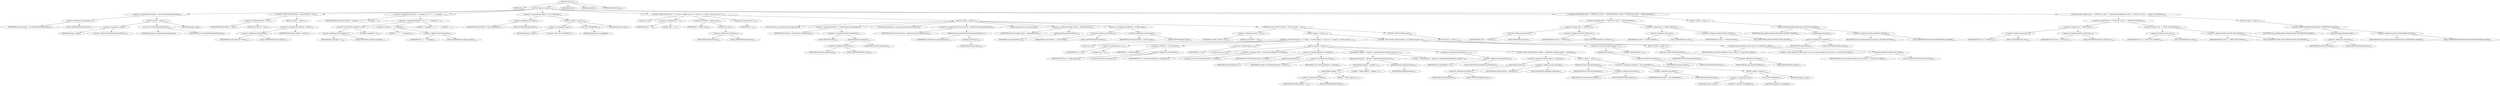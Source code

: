digraph "execute" {  
"166" [label = <(METHOD,execute)<SUB>123</SUB>> ]
"6" [label = <(PARAM,this)<SUB>123</SUB>> ]
"167" [label = <(BLOCK,&lt;empty&gt;,&lt;empty&gt;)<SUB>123</SUB>> ]
"168" [label = <(&lt;operator&gt;.assignment,this.handler = new FStatP4OutputHandler(this))<SUB>124</SUB>> ]
"169" [label = <(&lt;operator&gt;.fieldAccess,this.handler)<SUB>124</SUB>> ]
"170" [label = <(IDENTIFIER,this,this.handler = new FStatP4OutputHandler(this))<SUB>124</SUB>> ]
"171" [label = <(FIELD_IDENTIFIER,handler,handler)<SUB>124</SUB>> ]
"172" [label = <(BLOCK,&lt;empty&gt;,&lt;empty&gt;)<SUB>124</SUB>> ]
"173" [label = <(&lt;operator&gt;.assignment,&lt;empty&gt;)> ]
"174" [label = <(IDENTIFIER,$obj3,&lt;empty&gt;)> ]
"175" [label = <(&lt;operator&gt;.alloc,new FStatP4OutputHandler(this))<SUB>124</SUB>> ]
"176" [label = <(&lt;init&gt;,new FStatP4OutputHandler(this))<SUB>124</SUB>> ]
"177" [label = <(IDENTIFIER,$obj3,new FStatP4OutputHandler(this))> ]
"5" [label = <(IDENTIFIER,this,new FStatP4OutputHandler(this))<SUB>124</SUB>> ]
"178" [label = <(IDENTIFIER,$obj3,&lt;empty&gt;)> ]
"179" [label = <(CONTROL_STRUCTURE,if (P4View != null),if (P4View != null))<SUB>125</SUB>> ]
"180" [label = <(&lt;operator&gt;.notEquals,P4View != null)<SUB>125</SUB>> ]
"181" [label = <(IDENTIFIER,P4View,P4View != null)<SUB>125</SUB>> ]
"182" [label = <(LITERAL,null,P4View != null)<SUB>125</SUB>> ]
"183" [label = <(BLOCK,&lt;empty&gt;,&lt;empty&gt;)<SUB>125</SUB>> ]
"184" [label = <(&lt;operator&gt;.assignment,this.addCmd = P4View)<SUB>126</SUB>> ]
"185" [label = <(&lt;operator&gt;.fieldAccess,this.addCmd)<SUB>126</SUB>> ]
"186" [label = <(IDENTIFIER,this,this.addCmd = P4View)<SUB>126</SUB>> ]
"187" [label = <(FIELD_IDENTIFIER,addCmd,addCmd)<SUB>126</SUB>> ]
"188" [label = <(IDENTIFIER,P4View,this.addCmd = P4View)<SUB>126</SUB>> ]
"189" [label = <(&lt;operator&gt;.assignment,P4CmdOpts = (changelist &gt; 0) ? (&quot;-c &quot; + changelist) : &quot;&quot;)<SUB>128</SUB>> ]
"190" [label = <(IDENTIFIER,P4CmdOpts,P4CmdOpts = (changelist &gt; 0) ? (&quot;-c &quot; + changelist) : &quot;&quot;)<SUB>128</SUB>> ]
"191" [label = <(&lt;operator&gt;.conditional,(changelist &gt; 0) ? (&quot;-c &quot; + changelist) : &quot;&quot;)<SUB>128</SUB>> ]
"192" [label = <(&lt;operator&gt;.greaterThan,changelist &gt; 0)<SUB>128</SUB>> ]
"193" [label = <(&lt;operator&gt;.fieldAccess,this.changelist)<SUB>128</SUB>> ]
"194" [label = <(IDENTIFIER,this,changelist &gt; 0)<SUB>128</SUB>> ]
"195" [label = <(FIELD_IDENTIFIER,changelist,changelist)<SUB>128</SUB>> ]
"196" [label = <(LITERAL,0,changelist &gt; 0)<SUB>128</SUB>> ]
"197" [label = <(&lt;operator&gt;.addition,&quot;-c &quot; + changelist)<SUB>128</SUB>> ]
"198" [label = <(LITERAL,&quot;-c &quot;,&quot;-c &quot; + changelist)<SUB>128</SUB>> ]
"199" [label = <(&lt;operator&gt;.fieldAccess,this.changelist)<SUB>128</SUB>> ]
"200" [label = <(IDENTIFIER,this,&quot;-c &quot; + changelist)<SUB>128</SUB>> ]
"201" [label = <(FIELD_IDENTIFIER,changelist,changelist)<SUB>128</SUB>> ]
"202" [label = <(LITERAL,&quot;&quot;,(changelist &gt; 0) ? (&quot;-c &quot; + changelist) : &quot;&quot;)<SUB>128</SUB>> ]
"203" [label = <(&lt;operator&gt;.assignment,this.filelist = new StringBuffer())<SUB>130</SUB>> ]
"204" [label = <(&lt;operator&gt;.fieldAccess,this.filelist)<SUB>130</SUB>> ]
"205" [label = <(IDENTIFIER,this,this.filelist = new StringBuffer())<SUB>130</SUB>> ]
"206" [label = <(FIELD_IDENTIFIER,filelist,filelist)<SUB>130</SUB>> ]
"207" [label = <(BLOCK,&lt;empty&gt;,&lt;empty&gt;)<SUB>130</SUB>> ]
"208" [label = <(&lt;operator&gt;.assignment,&lt;empty&gt;)> ]
"209" [label = <(IDENTIFIER,$obj4,&lt;empty&gt;)> ]
"210" [label = <(&lt;operator&gt;.alloc,new StringBuffer())<SUB>130</SUB>> ]
"211" [label = <(&lt;init&gt;,new StringBuffer())<SUB>130</SUB>> ]
"212" [label = <(IDENTIFIER,$obj4,new StringBuffer())> ]
"213" [label = <(IDENTIFIER,$obj4,&lt;empty&gt;)> ]
"214" [label = <(CONTROL_STRUCTURE,for (int i = 0; Some(i &lt; filesets.size()); i++),for (int i = 0; Some(i &lt; filesets.size()); i++))<SUB>132</SUB>> ]
"215" [label = <(LOCAL,int i: int)> ]
"216" [label = <(&lt;operator&gt;.assignment,int i = 0)<SUB>132</SUB>> ]
"217" [label = <(IDENTIFIER,i,int i = 0)<SUB>132</SUB>> ]
"218" [label = <(LITERAL,0,int i = 0)<SUB>132</SUB>> ]
"219" [label = <(&lt;operator&gt;.lessThan,i &lt; filesets.size())<SUB>132</SUB>> ]
"220" [label = <(IDENTIFIER,i,i &lt; filesets.size())<SUB>132</SUB>> ]
"221" [label = <(size,filesets.size())<SUB>132</SUB>> ]
"222" [label = <(&lt;operator&gt;.fieldAccess,this.filesets)<SUB>132</SUB>> ]
"223" [label = <(IDENTIFIER,this,filesets.size())<SUB>132</SUB>> ]
"224" [label = <(FIELD_IDENTIFIER,filesets,filesets)<SUB>132</SUB>> ]
"225" [label = <(&lt;operator&gt;.postIncrement,i++)<SUB>132</SUB>> ]
"226" [label = <(IDENTIFIER,i,i++)<SUB>132</SUB>> ]
"227" [label = <(BLOCK,&lt;empty&gt;,&lt;empty&gt;)<SUB>132</SUB>> ]
"228" [label = <(LOCAL,FileSet fs: org.apache.tools.ant.types.FileSet)> ]
"229" [label = <(&lt;operator&gt;.assignment,FileSet fs = (FileSet) filesets.elementAt(i))<SUB>133</SUB>> ]
"230" [label = <(IDENTIFIER,fs,FileSet fs = (FileSet) filesets.elementAt(i))<SUB>133</SUB>> ]
"231" [label = <(&lt;operator&gt;.cast,(FileSet) filesets.elementAt(i))<SUB>133</SUB>> ]
"232" [label = <(TYPE_REF,FileSet,FileSet)<SUB>133</SUB>> ]
"233" [label = <(elementAt,filesets.elementAt(i))<SUB>133</SUB>> ]
"234" [label = <(&lt;operator&gt;.fieldAccess,this.filesets)<SUB>133</SUB>> ]
"235" [label = <(IDENTIFIER,this,filesets.elementAt(i))<SUB>133</SUB>> ]
"236" [label = <(FIELD_IDENTIFIER,filesets,filesets)<SUB>133</SUB>> ]
"237" [label = <(IDENTIFIER,i,filesets.elementAt(i))<SUB>133</SUB>> ]
"238" [label = <(LOCAL,DirectoryScanner ds: org.apache.tools.ant.DirectoryScanner)> ]
"239" [label = <(&lt;operator&gt;.assignment,DirectoryScanner ds = getDirectoryScanner(getProject()))<SUB>134</SUB>> ]
"240" [label = <(IDENTIFIER,ds,DirectoryScanner ds = getDirectoryScanner(getProject()))<SUB>134</SUB>> ]
"241" [label = <(getDirectoryScanner,getDirectoryScanner(getProject()))<SUB>134</SUB>> ]
"242" [label = <(IDENTIFIER,fs,getDirectoryScanner(getProject()))<SUB>134</SUB>> ]
"243" [label = <(getProject,getProject())<SUB>134</SUB>> ]
"7" [label = <(IDENTIFIER,this,getProject())<SUB>134</SUB>> ]
"244" [label = <(LOCAL,String[] srcFiles: java.lang.String[])> ]
"245" [label = <(&lt;operator&gt;.assignment,String[] srcFiles = getIncludedFiles())<SUB>136</SUB>> ]
"246" [label = <(IDENTIFIER,srcFiles,String[] srcFiles = getIncludedFiles())<SUB>136</SUB>> ]
"247" [label = <(getIncludedFiles,getIncludedFiles())<SUB>136</SUB>> ]
"248" [label = <(IDENTIFIER,ds,getIncludedFiles())<SUB>136</SUB>> ]
"249" [label = <(&lt;operator&gt;.assignment,this.fileNum = srcFiles.length)<SUB>137</SUB>> ]
"250" [label = <(&lt;operator&gt;.fieldAccess,this.fileNum)<SUB>137</SUB>> ]
"251" [label = <(IDENTIFIER,this,this.fileNum = srcFiles.length)<SUB>137</SUB>> ]
"252" [label = <(FIELD_IDENTIFIER,fileNum,fileNum)<SUB>137</SUB>> ]
"253" [label = <(&lt;operator&gt;.fieldAccess,srcFiles.length)<SUB>137</SUB>> ]
"254" [label = <(IDENTIFIER,srcFiles,this.fileNum = srcFiles.length)<SUB>137</SUB>> ]
"255" [label = <(FIELD_IDENTIFIER,length,length)<SUB>137</SUB>> ]
"256" [label = <(CONTROL_STRUCTURE,if (srcFiles != null),if (srcFiles != null))<SUB>139</SUB>> ]
"257" [label = <(&lt;operator&gt;.notEquals,srcFiles != null)<SUB>139</SUB>> ]
"258" [label = <(IDENTIFIER,srcFiles,srcFiles != null)<SUB>139</SUB>> ]
"259" [label = <(LITERAL,null,srcFiles != null)<SUB>139</SUB>> ]
"260" [label = <(BLOCK,&lt;empty&gt;,&lt;empty&gt;)<SUB>139</SUB>> ]
"261" [label = <(CONTROL_STRUCTURE,for (int j = 0; Some(j &lt; srcFiles.length); j++),for (int j = 0; Some(j &lt; srcFiles.length); j++))<SUB>140</SUB>> ]
"262" [label = <(LOCAL,int j: int)> ]
"263" [label = <(&lt;operator&gt;.assignment,int j = 0)<SUB>140</SUB>> ]
"264" [label = <(IDENTIFIER,j,int j = 0)<SUB>140</SUB>> ]
"265" [label = <(LITERAL,0,int j = 0)<SUB>140</SUB>> ]
"266" [label = <(&lt;operator&gt;.lessThan,j &lt; srcFiles.length)<SUB>140</SUB>> ]
"267" [label = <(IDENTIFIER,j,j &lt; srcFiles.length)<SUB>140</SUB>> ]
"268" [label = <(&lt;operator&gt;.fieldAccess,srcFiles.length)<SUB>140</SUB>> ]
"269" [label = <(IDENTIFIER,srcFiles,j &lt; srcFiles.length)<SUB>140</SUB>> ]
"270" [label = <(FIELD_IDENTIFIER,length,length)<SUB>140</SUB>> ]
"271" [label = <(&lt;operator&gt;.postIncrement,j++)<SUB>140</SUB>> ]
"272" [label = <(IDENTIFIER,j,j++)<SUB>140</SUB>> ]
"273" [label = <(BLOCK,&lt;empty&gt;,&lt;empty&gt;)<SUB>140</SUB>> ]
"9" [label = <(LOCAL,File f: java.io.File)> ]
"274" [label = <(&lt;operator&gt;.assignment,File f = new File(ds.getBasedir(), srcFiles[j]))<SUB>141</SUB>> ]
"275" [label = <(IDENTIFIER,f,File f = new File(ds.getBasedir(), srcFiles[j]))<SUB>141</SUB>> ]
"276" [label = <(&lt;operator&gt;.alloc,new File(ds.getBasedir(), srcFiles[j]))<SUB>141</SUB>> ]
"277" [label = <(&lt;init&gt;,new File(ds.getBasedir(), srcFiles[j]))<SUB>141</SUB>> ]
"8" [label = <(IDENTIFIER,f,new File(ds.getBasedir(), srcFiles[j]))<SUB>141</SUB>> ]
"278" [label = <(getBasedir,getBasedir())<SUB>141</SUB>> ]
"279" [label = <(IDENTIFIER,ds,getBasedir())<SUB>141</SUB>> ]
"280" [label = <(&lt;operator&gt;.indexAccess,srcFiles[j])<SUB>141</SUB>> ]
"281" [label = <(IDENTIFIER,srcFiles,new File(ds.getBasedir(), srcFiles[j]))<SUB>141</SUB>> ]
"282" [label = <(IDENTIFIER,j,new File(ds.getBasedir(), srcFiles[j]))<SUB>141</SUB>> ]
"283" [label = <(append,filelist.append(&quot; &quot;).append('&quot;').append(f.getAbsolutePath()).append('&quot;'))<SUB>142</SUB>> ]
"284" [label = <(append,filelist.append(&quot; &quot;).append('&quot;').append(f.getAbsolutePath()))<SUB>142</SUB>> ]
"285" [label = <(append,filelist.append(&quot; &quot;).append('&quot;'))<SUB>142</SUB>> ]
"286" [label = <(append,filelist.append(&quot; &quot;))<SUB>142</SUB>> ]
"287" [label = <(&lt;operator&gt;.fieldAccess,this.filelist)<SUB>142</SUB>> ]
"288" [label = <(IDENTIFIER,this,filelist.append(&quot; &quot;))<SUB>142</SUB>> ]
"289" [label = <(FIELD_IDENTIFIER,filelist,filelist)<SUB>142</SUB>> ]
"290" [label = <(LITERAL,&quot; &quot;,filelist.append(&quot; &quot;))<SUB>142</SUB>> ]
"291" [label = <(LITERAL,'&quot;',filelist.append(&quot; &quot;).append('&quot;'))<SUB>142</SUB>> ]
"292" [label = <(getAbsolutePath,f.getAbsolutePath())<SUB>142</SUB>> ]
"293" [label = <(IDENTIFIER,f,f.getAbsolutePath())<SUB>142</SUB>> ]
"294" [label = <(LITERAL,'&quot;',filelist.append(&quot; &quot;).append('&quot;').append(f.getAbsolutePath()).append('&quot;'))<SUB>142</SUB>> ]
"295" [label = <(&lt;operator&gt;.postIncrement,doneFileNum++)<SUB>143</SUB>> ]
"296" [label = <(&lt;operator&gt;.fieldAccess,this.doneFileNum)<SUB>143</SUB>> ]
"297" [label = <(IDENTIFIER,this,doneFileNum++)<SUB>143</SUB>> ]
"298" [label = <(FIELD_IDENTIFIER,doneFileNum,doneFileNum)<SUB>143</SUB>> ]
"299" [label = <(CONTROL_STRUCTURE,if (filelist.length() &gt; cmdLength),if (filelist.length() &gt; cmdLength))<SUB>144</SUB>> ]
"300" [label = <(&lt;operator&gt;.greaterThan,filelist.length() &gt; cmdLength)<SUB>144</SUB>> ]
"301" [label = <(length,filelist.length())<SUB>144</SUB>> ]
"302" [label = <(&lt;operator&gt;.fieldAccess,this.filelist)<SUB>144</SUB>> ]
"303" [label = <(IDENTIFIER,this,filelist.length())<SUB>144</SUB>> ]
"304" [label = <(FIELD_IDENTIFIER,filelist,filelist)<SUB>144</SUB>> ]
"305" [label = <(&lt;operator&gt;.fieldAccess,this.cmdLength)<SUB>144</SUB>> ]
"306" [label = <(IDENTIFIER,this,filelist.length() &gt; cmdLength)<SUB>144</SUB>> ]
"307" [label = <(FIELD_IDENTIFIER,cmdLength,cmdLength)<SUB>144</SUB>> ]
"308" [label = <(BLOCK,&lt;empty&gt;,&lt;empty&gt;)<SUB>144</SUB>> ]
"309" [label = <(execP4Fstat,this.execP4Fstat(filelist))<SUB>146</SUB>> ]
"10" [label = <(IDENTIFIER,this,this.execP4Fstat(filelist))<SUB>146</SUB>> ]
"310" [label = <(&lt;operator&gt;.fieldAccess,this.filelist)<SUB>146</SUB>> ]
"311" [label = <(IDENTIFIER,this,this.execP4Fstat(filelist))<SUB>146</SUB>> ]
"312" [label = <(FIELD_IDENTIFIER,filelist,filelist)<SUB>146</SUB>> ]
"313" [label = <(&lt;operator&gt;.assignment,this.filelist = new StringBuffer())<SUB>147</SUB>> ]
"314" [label = <(&lt;operator&gt;.fieldAccess,this.filelist)<SUB>147</SUB>> ]
"315" [label = <(IDENTIFIER,this,this.filelist = new StringBuffer())<SUB>147</SUB>> ]
"316" [label = <(FIELD_IDENTIFIER,filelist,filelist)<SUB>147</SUB>> ]
"317" [label = <(BLOCK,&lt;empty&gt;,&lt;empty&gt;)<SUB>147</SUB>> ]
"318" [label = <(&lt;operator&gt;.assignment,&lt;empty&gt;)> ]
"319" [label = <(IDENTIFIER,$obj6,&lt;empty&gt;)> ]
"320" [label = <(&lt;operator&gt;.alloc,new StringBuffer())<SUB>147</SUB>> ]
"321" [label = <(&lt;init&gt;,new StringBuffer())<SUB>147</SUB>> ]
"322" [label = <(IDENTIFIER,$obj6,new StringBuffer())> ]
"323" [label = <(IDENTIFIER,$obj6,&lt;empty&gt;)> ]
"324" [label = <(CONTROL_STRUCTURE,if (filelist.length() &gt; 0),if (filelist.length() &gt; 0))<SUB>150</SUB>> ]
"325" [label = <(&lt;operator&gt;.greaterThan,filelist.length() &gt; 0)<SUB>150</SUB>> ]
"326" [label = <(length,filelist.length())<SUB>150</SUB>> ]
"327" [label = <(&lt;operator&gt;.fieldAccess,this.filelist)<SUB>150</SUB>> ]
"328" [label = <(IDENTIFIER,this,filelist.length())<SUB>150</SUB>> ]
"329" [label = <(FIELD_IDENTIFIER,filelist,filelist)<SUB>150</SUB>> ]
"330" [label = <(LITERAL,0,filelist.length() &gt; 0)<SUB>150</SUB>> ]
"331" [label = <(BLOCK,&lt;empty&gt;,&lt;empty&gt;)<SUB>150</SUB>> ]
"332" [label = <(execP4Fstat,this.execP4Fstat(filelist))<SUB>151</SUB>> ]
"11" [label = <(IDENTIFIER,this,this.execP4Fstat(filelist))<SUB>151</SUB>> ]
"333" [label = <(&lt;operator&gt;.fieldAccess,this.filelist)<SUB>151</SUB>> ]
"334" [label = <(IDENTIFIER,this,this.execP4Fstat(filelist))<SUB>151</SUB>> ]
"335" [label = <(FIELD_IDENTIFIER,filelist,filelist)<SUB>151</SUB>> ]
"336" [label = <(CONTROL_STRUCTURE,else,else)<SUB>153</SUB>> ]
"337" [label = <(BLOCK,&lt;empty&gt;,&lt;empty&gt;)<SUB>153</SUB>> ]
"338" [label = <(log,log(&quot;No files specified to query status on!&quot;, Project.MSG_WARN))<SUB>154</SUB>> ]
"12" [label = <(IDENTIFIER,this,log(&quot;No files specified to query status on!&quot;, Project.MSG_WARN))<SUB>154</SUB>> ]
"339" [label = <(LITERAL,&quot;No files specified to query status on!&quot;,log(&quot;No files specified to query status on!&quot;, Project.MSG_WARN))<SUB>154</SUB>> ]
"340" [label = <(&lt;operator&gt;.fieldAccess,Project.MSG_WARN)<SUB>154</SUB>> ]
"341" [label = <(IDENTIFIER,Project,log(&quot;No files specified to query status on!&quot;, Project.MSG_WARN))<SUB>154</SUB>> ]
"342" [label = <(FIELD_IDENTIFIER,MSG_WARN,MSG_WARN)<SUB>154</SUB>> ]
"343" [label = <(CONTROL_STRUCTURE,if (show == SHOW_ALL || show == SHOW_EXISTING),if (show == SHOW_ALL || show == SHOW_EXISTING))<SUB>157</SUB>> ]
"344" [label = <(&lt;operator&gt;.logicalOr,show == SHOW_ALL || show == SHOW_EXISTING)<SUB>157</SUB>> ]
"345" [label = <(&lt;operator&gt;.equals,show == SHOW_ALL)<SUB>157</SUB>> ]
"346" [label = <(&lt;operator&gt;.fieldAccess,this.show)<SUB>157</SUB>> ]
"347" [label = <(IDENTIFIER,this,show == SHOW_ALL)<SUB>157</SUB>> ]
"348" [label = <(FIELD_IDENTIFIER,show,show)<SUB>157</SUB>> ]
"349" [label = <(&lt;operator&gt;.fieldAccess,P4Fstat.SHOW_ALL)<SUB>157</SUB>> ]
"350" [label = <(IDENTIFIER,P4Fstat,show == SHOW_ALL)<SUB>157</SUB>> ]
"351" [label = <(FIELD_IDENTIFIER,SHOW_ALL,SHOW_ALL)<SUB>157</SUB>> ]
"352" [label = <(&lt;operator&gt;.equals,show == SHOW_EXISTING)<SUB>157</SUB>> ]
"353" [label = <(&lt;operator&gt;.fieldAccess,this.show)<SUB>157</SUB>> ]
"354" [label = <(IDENTIFIER,this,show == SHOW_EXISTING)<SUB>157</SUB>> ]
"355" [label = <(FIELD_IDENTIFIER,show,show)<SUB>157</SUB>> ]
"356" [label = <(&lt;operator&gt;.fieldAccess,P4Fstat.SHOW_EXISTING)<SUB>157</SUB>> ]
"357" [label = <(IDENTIFIER,P4Fstat,show == SHOW_EXISTING)<SUB>157</SUB>> ]
"358" [label = <(FIELD_IDENTIFIER,SHOW_EXISTING,SHOW_EXISTING)<SUB>157</SUB>> ]
"359" [label = <(BLOCK,&lt;empty&gt;,&lt;empty&gt;)<SUB>157</SUB>> ]
"360" [label = <(printRes,printRes(handler.getExisting(), EXISTING_HEADER))<SUB>158</SUB>> ]
"13" [label = <(IDENTIFIER,this,printRes(handler.getExisting(), EXISTING_HEADER))<SUB>158</SUB>> ]
"361" [label = <(getExisting,getExisting())<SUB>158</SUB>> ]
"362" [label = <(&lt;operator&gt;.fieldAccess,this.handler)<SUB>158</SUB>> ]
"363" [label = <(IDENTIFIER,this,getExisting())<SUB>158</SUB>> ]
"364" [label = <(FIELD_IDENTIFIER,handler,handler)<SUB>158</SUB>> ]
"365" [label = <(&lt;operator&gt;.fieldAccess,P4Fstat.EXISTING_HEADER)<SUB>158</SUB>> ]
"366" [label = <(IDENTIFIER,P4Fstat,printRes(handler.getExisting(), EXISTING_HEADER))<SUB>158</SUB>> ]
"367" [label = <(FIELD_IDENTIFIER,EXISTING_HEADER,EXISTING_HEADER)<SUB>158</SUB>> ]
"368" [label = <(CONTROL_STRUCTURE,if (show == SHOW_ALL || show == SHOW_NON_EXISTING),if (show == SHOW_ALL || show == SHOW_NON_EXISTING))<SUB>160</SUB>> ]
"369" [label = <(&lt;operator&gt;.logicalOr,show == SHOW_ALL || show == SHOW_NON_EXISTING)<SUB>160</SUB>> ]
"370" [label = <(&lt;operator&gt;.equals,show == SHOW_ALL)<SUB>160</SUB>> ]
"371" [label = <(&lt;operator&gt;.fieldAccess,this.show)<SUB>160</SUB>> ]
"372" [label = <(IDENTIFIER,this,show == SHOW_ALL)<SUB>160</SUB>> ]
"373" [label = <(FIELD_IDENTIFIER,show,show)<SUB>160</SUB>> ]
"374" [label = <(&lt;operator&gt;.fieldAccess,P4Fstat.SHOW_ALL)<SUB>160</SUB>> ]
"375" [label = <(IDENTIFIER,P4Fstat,show == SHOW_ALL)<SUB>160</SUB>> ]
"376" [label = <(FIELD_IDENTIFIER,SHOW_ALL,SHOW_ALL)<SUB>160</SUB>> ]
"377" [label = <(&lt;operator&gt;.equals,show == SHOW_NON_EXISTING)<SUB>160</SUB>> ]
"378" [label = <(&lt;operator&gt;.fieldAccess,this.show)<SUB>160</SUB>> ]
"379" [label = <(IDENTIFIER,this,show == SHOW_NON_EXISTING)<SUB>160</SUB>> ]
"380" [label = <(FIELD_IDENTIFIER,show,show)<SUB>160</SUB>> ]
"381" [label = <(&lt;operator&gt;.fieldAccess,P4Fstat.SHOW_NON_EXISTING)<SUB>160</SUB>> ]
"382" [label = <(IDENTIFIER,P4Fstat,show == SHOW_NON_EXISTING)<SUB>160</SUB>> ]
"383" [label = <(FIELD_IDENTIFIER,SHOW_NON_EXISTING,SHOW_NON_EXISTING)<SUB>160</SUB>> ]
"384" [label = <(BLOCK,&lt;empty&gt;,&lt;empty&gt;)<SUB>160</SUB>> ]
"385" [label = <(printRes,printRes(handler.getNonExisting(), NONEXISTING_HEADER))<SUB>161</SUB>> ]
"14" [label = <(IDENTIFIER,this,printRes(handler.getNonExisting(), NONEXISTING_HEADER))<SUB>161</SUB>> ]
"386" [label = <(getNonExisting,getNonExisting())<SUB>161</SUB>> ]
"387" [label = <(&lt;operator&gt;.fieldAccess,this.handler)<SUB>161</SUB>> ]
"388" [label = <(IDENTIFIER,this,getNonExisting())<SUB>161</SUB>> ]
"389" [label = <(FIELD_IDENTIFIER,handler,handler)<SUB>161</SUB>> ]
"390" [label = <(&lt;operator&gt;.fieldAccess,P4Fstat.NONEXISTING_HEADER)<SUB>161</SUB>> ]
"391" [label = <(IDENTIFIER,P4Fstat,printRes(handler.getNonExisting(), NONEXISTING_HEADER))<SUB>161</SUB>> ]
"392" [label = <(FIELD_IDENTIFIER,NONEXISTING_HEADER,NONEXISTING_HEADER)<SUB>161</SUB>> ]
"393" [label = <(MODIFIER,PUBLIC)> ]
"394" [label = <(MODIFIER,VIRTUAL)> ]
"395" [label = <(METHOD_RETURN,void)<SUB>123</SUB>> ]
  "166" -> "6" 
  "166" -> "167" 
  "166" -> "393" 
  "166" -> "394" 
  "166" -> "395" 
  "167" -> "168" 
  "167" -> "179" 
  "167" -> "189" 
  "167" -> "203" 
  "167" -> "214" 
  "167" -> "343" 
  "167" -> "368" 
  "168" -> "169" 
  "168" -> "172" 
  "169" -> "170" 
  "169" -> "171" 
  "172" -> "173" 
  "172" -> "176" 
  "172" -> "178" 
  "173" -> "174" 
  "173" -> "175" 
  "176" -> "177" 
  "176" -> "5" 
  "179" -> "180" 
  "179" -> "183" 
  "180" -> "181" 
  "180" -> "182" 
  "183" -> "184" 
  "184" -> "185" 
  "184" -> "188" 
  "185" -> "186" 
  "185" -> "187" 
  "189" -> "190" 
  "189" -> "191" 
  "191" -> "192" 
  "191" -> "197" 
  "191" -> "202" 
  "192" -> "193" 
  "192" -> "196" 
  "193" -> "194" 
  "193" -> "195" 
  "197" -> "198" 
  "197" -> "199" 
  "199" -> "200" 
  "199" -> "201" 
  "203" -> "204" 
  "203" -> "207" 
  "204" -> "205" 
  "204" -> "206" 
  "207" -> "208" 
  "207" -> "211" 
  "207" -> "213" 
  "208" -> "209" 
  "208" -> "210" 
  "211" -> "212" 
  "214" -> "215" 
  "214" -> "216" 
  "214" -> "219" 
  "214" -> "225" 
  "214" -> "227" 
  "216" -> "217" 
  "216" -> "218" 
  "219" -> "220" 
  "219" -> "221" 
  "221" -> "222" 
  "222" -> "223" 
  "222" -> "224" 
  "225" -> "226" 
  "227" -> "228" 
  "227" -> "229" 
  "227" -> "238" 
  "227" -> "239" 
  "227" -> "244" 
  "227" -> "245" 
  "227" -> "249" 
  "227" -> "256" 
  "229" -> "230" 
  "229" -> "231" 
  "231" -> "232" 
  "231" -> "233" 
  "233" -> "234" 
  "233" -> "237" 
  "234" -> "235" 
  "234" -> "236" 
  "239" -> "240" 
  "239" -> "241" 
  "241" -> "242" 
  "241" -> "243" 
  "243" -> "7" 
  "245" -> "246" 
  "245" -> "247" 
  "247" -> "248" 
  "249" -> "250" 
  "249" -> "253" 
  "250" -> "251" 
  "250" -> "252" 
  "253" -> "254" 
  "253" -> "255" 
  "256" -> "257" 
  "256" -> "260" 
  "256" -> "336" 
  "257" -> "258" 
  "257" -> "259" 
  "260" -> "261" 
  "260" -> "324" 
  "261" -> "262" 
  "261" -> "263" 
  "261" -> "266" 
  "261" -> "271" 
  "261" -> "273" 
  "263" -> "264" 
  "263" -> "265" 
  "266" -> "267" 
  "266" -> "268" 
  "268" -> "269" 
  "268" -> "270" 
  "271" -> "272" 
  "273" -> "9" 
  "273" -> "274" 
  "273" -> "277" 
  "273" -> "283" 
  "273" -> "295" 
  "273" -> "299" 
  "274" -> "275" 
  "274" -> "276" 
  "277" -> "8" 
  "277" -> "278" 
  "277" -> "280" 
  "278" -> "279" 
  "280" -> "281" 
  "280" -> "282" 
  "283" -> "284" 
  "283" -> "294" 
  "284" -> "285" 
  "284" -> "292" 
  "285" -> "286" 
  "285" -> "291" 
  "286" -> "287" 
  "286" -> "290" 
  "287" -> "288" 
  "287" -> "289" 
  "292" -> "293" 
  "295" -> "296" 
  "296" -> "297" 
  "296" -> "298" 
  "299" -> "300" 
  "299" -> "308" 
  "300" -> "301" 
  "300" -> "305" 
  "301" -> "302" 
  "302" -> "303" 
  "302" -> "304" 
  "305" -> "306" 
  "305" -> "307" 
  "308" -> "309" 
  "308" -> "313" 
  "309" -> "10" 
  "309" -> "310" 
  "310" -> "311" 
  "310" -> "312" 
  "313" -> "314" 
  "313" -> "317" 
  "314" -> "315" 
  "314" -> "316" 
  "317" -> "318" 
  "317" -> "321" 
  "317" -> "323" 
  "318" -> "319" 
  "318" -> "320" 
  "321" -> "322" 
  "324" -> "325" 
  "324" -> "331" 
  "325" -> "326" 
  "325" -> "330" 
  "326" -> "327" 
  "327" -> "328" 
  "327" -> "329" 
  "331" -> "332" 
  "332" -> "11" 
  "332" -> "333" 
  "333" -> "334" 
  "333" -> "335" 
  "336" -> "337" 
  "337" -> "338" 
  "338" -> "12" 
  "338" -> "339" 
  "338" -> "340" 
  "340" -> "341" 
  "340" -> "342" 
  "343" -> "344" 
  "343" -> "359" 
  "344" -> "345" 
  "344" -> "352" 
  "345" -> "346" 
  "345" -> "349" 
  "346" -> "347" 
  "346" -> "348" 
  "349" -> "350" 
  "349" -> "351" 
  "352" -> "353" 
  "352" -> "356" 
  "353" -> "354" 
  "353" -> "355" 
  "356" -> "357" 
  "356" -> "358" 
  "359" -> "360" 
  "360" -> "13" 
  "360" -> "361" 
  "360" -> "365" 
  "361" -> "362" 
  "362" -> "363" 
  "362" -> "364" 
  "365" -> "366" 
  "365" -> "367" 
  "368" -> "369" 
  "368" -> "384" 
  "369" -> "370" 
  "369" -> "377" 
  "370" -> "371" 
  "370" -> "374" 
  "371" -> "372" 
  "371" -> "373" 
  "374" -> "375" 
  "374" -> "376" 
  "377" -> "378" 
  "377" -> "381" 
  "378" -> "379" 
  "378" -> "380" 
  "381" -> "382" 
  "381" -> "383" 
  "384" -> "385" 
  "385" -> "14" 
  "385" -> "386" 
  "385" -> "390" 
  "386" -> "387" 
  "387" -> "388" 
  "387" -> "389" 
  "390" -> "391" 
  "390" -> "392" 
}
